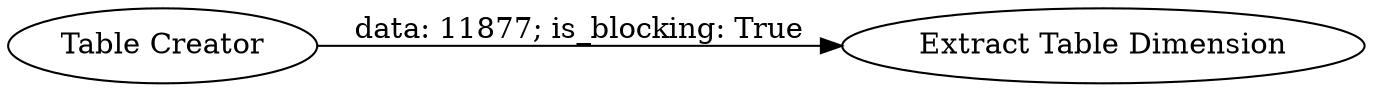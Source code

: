digraph {
	"526622692894932637_1" [label="Table Creator"]
	"526622692894932637_2" [label="Extract Table Dimension"]
	"526622692894932637_1" -> "526622692894932637_2" [label="data: 11877; is_blocking: True"]
	rankdir=LR
}
